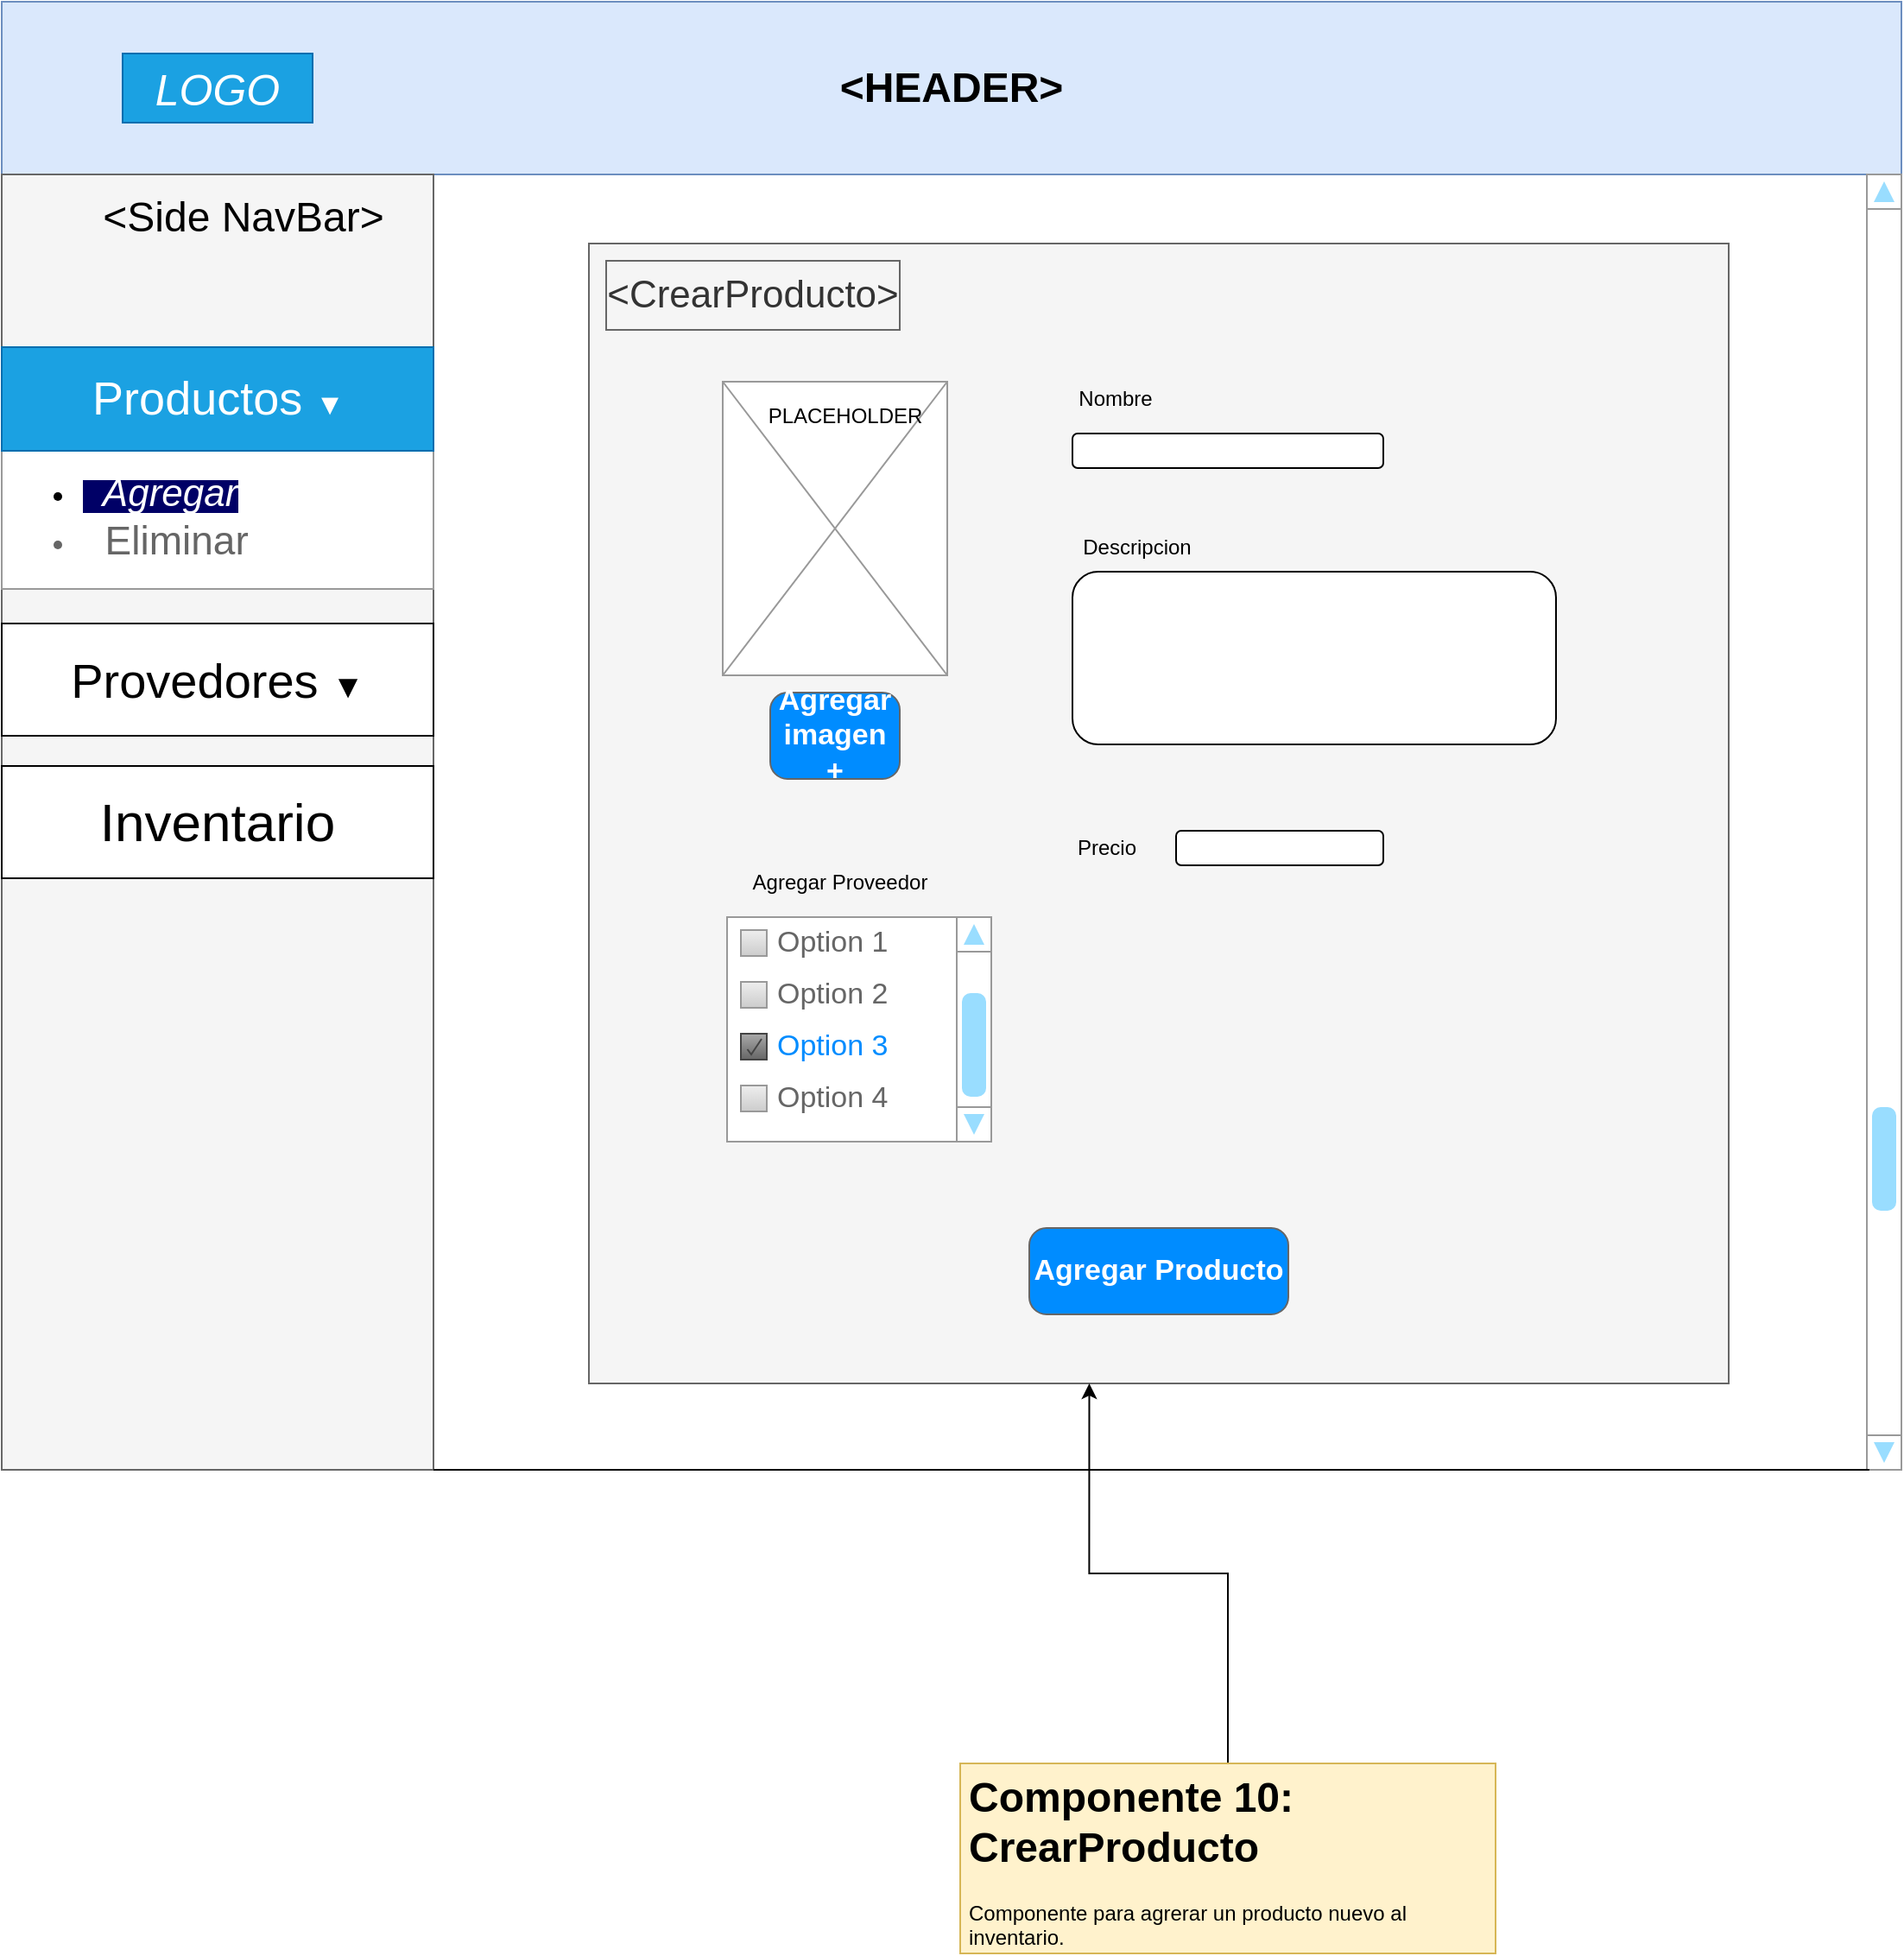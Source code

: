 <mxfile version="13.8.1" type="github">
  <diagram id="GH6W7SEznlXIR2MrJyil" name="Page-1">
    <mxGraphModel dx="1447" dy="863" grid="1" gridSize="10" guides="1" tooltips="1" connect="1" arrows="1" fold="1" page="1" pageScale="1" pageWidth="1100" pageHeight="850" math="0" shadow="0">
      <root>
        <mxCell id="0" />
        <mxCell id="1" parent="0" />
        <mxCell id="cnqzPTQE9FA1bivrmR1H-2" value="&lt;h1&gt;&amp;lt;HEADER&amp;gt;&lt;br&gt;&lt;/h1&gt;" style="rounded=0;whiteSpace=wrap;html=1;fillColor=#dae8fc;strokeColor=#6c8ebf;" parent="1" vertex="1">
          <mxGeometry width="1100" height="100" as="geometry" />
        </mxCell>
        <mxCell id="cnqzPTQE9FA1bivrmR1H-3" value="" style="rounded=0;whiteSpace=wrap;html=1;fillColor=#f5f5f5;strokeColor=#666666;fontColor=#333333;" parent="1" vertex="1">
          <mxGeometry y="100" width="250" height="750" as="geometry" />
        </mxCell>
        <mxCell id="cnqzPTQE9FA1bivrmR1H-4" value="&lt;font style=&quot;font-size: 24px&quot;&gt;&amp;lt;Side NavBar&amp;gt;&lt;/font&gt;" style="text;html=1;strokeColor=none;fillColor=none;align=center;verticalAlign=middle;whiteSpace=wrap;rounded=0;" parent="1" vertex="1">
          <mxGeometry x="50" y="110" width="180" height="30" as="geometry" />
        </mxCell>
        <mxCell id="cnqzPTQE9FA1bivrmR1H-5" value="&lt;i&gt;&lt;font style=&quot;font-size: 25px&quot;&gt;LOGO&lt;/font&gt;&lt;/i&gt;" style="text;html=1;strokeColor=#006EAF;fillColor=#1ba1e2;align=center;verticalAlign=middle;whiteSpace=wrap;rounded=0;fontColor=#ffffff;" parent="1" vertex="1">
          <mxGeometry x="70" y="30" width="110" height="40" as="geometry" />
        </mxCell>
        <mxCell id="cnqzPTQE9FA1bivrmR1H-6" value="" style="strokeWidth=1;shadow=0;dashed=0;align=center;html=1;shape=mxgraph.mockup.forms.rrect;rSize=0;strokeColor=#999999;fillColor=#ffffff;" parent="1" vertex="1">
          <mxGeometry y="200" width="250" height="140" as="geometry" />
        </mxCell>
        <mxCell id="cnqzPTQE9FA1bivrmR1H-7" value="&lt;font style=&quot;font-size: 27px&quot;&gt;Productos &lt;/font&gt;▼" style="strokeWidth=1;shadow=0;dashed=0;align=center;html=1;shape=mxgraph.mockup.forms.rrect;rSize=0;strokeColor=#006EAF;fontSize=17;fillColor=#1ba1e2;resizeWidth=1;fontColor=#ffffff;" parent="cnqzPTQE9FA1bivrmR1H-6" vertex="1">
          <mxGeometry width="250" height="60" relative="1" as="geometry">
            <mxPoint as="offset" />
          </mxGeometry>
        </mxCell>
        <mxCell id="cnqzPTQE9FA1bivrmR1H-8" value="&lt;ul&gt;&lt;li&gt;&lt;span style=&quot;background-color: rgb(0 , 0 , 102)&quot;&gt;&lt;font color=&quot;#FFFFFF&quot;&gt;&lt;i&gt;&lt;font style=&quot;font-size: 22px&quot;&gt;&amp;nbsp; Agregar&lt;br&gt;&lt;/font&gt;&lt;/i&gt;&lt;/font&gt;&lt;/span&gt;&lt;/li&gt;&lt;/ul&gt;" style="strokeWidth=1;shadow=0;dashed=0;align=center;html=1;shape=mxgraph.mockup.forms.anchor;fontSize=17;align=left;spacingLeft=5;resizeWidth=1;strokeColor=#6c8ebf;fillColor=#dae8fc;" parent="cnqzPTQE9FA1bivrmR1H-6" vertex="1">
          <mxGeometry y="70.531" width="250" height="29.474" as="geometry" />
        </mxCell>
        <mxCell id="cnqzPTQE9FA1bivrmR1H-9" value="&lt;ul&gt;&lt;li&gt;&lt;font style=&quot;font-size: 23px&quot;&gt;&amp;nbsp; Eliminar&lt;/font&gt;&lt;/li&gt;&lt;/ul&gt;" style="strokeWidth=1;shadow=0;dashed=0;align=center;html=1;shape=mxgraph.mockup.forms.anchor;fontSize=17;fontColor=#666666;align=left;spacingLeft=5;resizeWidth=1;" parent="cnqzPTQE9FA1bivrmR1H-6" vertex="1">
          <mxGeometry y="100.005" width="250" height="24.706" as="geometry" />
        </mxCell>
        <mxCell id="cnqzPTQE9FA1bivrmR1H-23" value="" style="verticalLabelPosition=bottom;shadow=0;dashed=0;align=center;html=1;verticalAlign=top;strokeWidth=1;shape=mxgraph.mockup.navigation.scrollBar;strokeColor=#999999;barPos=20;fillColor2=#99ddff;strokeColor2=none;direction=north;" parent="1" vertex="1">
          <mxGeometry x="1080" y="100" width="20" height="750" as="geometry" />
        </mxCell>
        <mxCell id="cnqzPTQE9FA1bivrmR1H-24" value="&lt;font style=&quot;font-size: 28px&quot;&gt;Provedores &lt;/font&gt;&lt;font style=&quot;font-size: 19px&quot;&gt;▼&lt;/font&gt;" style="rounded=0;whiteSpace=wrap;html=1;" parent="1" vertex="1">
          <mxGeometry y="360" width="250" height="65" as="geometry" />
        </mxCell>
        <mxCell id="cnqzPTQE9FA1bivrmR1H-25" value="&lt;font style=&quot;font-size: 31px&quot;&gt;Inventario&lt;/font&gt;" style="rounded=0;whiteSpace=wrap;html=1;" parent="1" vertex="1">
          <mxGeometry y="442.5" width="250" height="65" as="geometry" />
        </mxCell>
        <mxCell id="cnqzPTQE9FA1bivrmR1H-32" value="" style="endArrow=none;html=1;exitX=1;exitY=1;exitDx=0;exitDy=0;entryX=0;entryY=0.07;entryDx=0;entryDy=0;entryPerimeter=0;" parent="1" source="cnqzPTQE9FA1bivrmR1H-3" target="cnqzPTQE9FA1bivrmR1H-23" edge="1">
          <mxGeometry width="50" height="50" relative="1" as="geometry">
            <mxPoint x="280" y="870" as="sourcePoint" />
            <mxPoint x="330" y="820" as="targetPoint" />
          </mxGeometry>
        </mxCell>
        <mxCell id="cnqzPTQE9FA1bivrmR1H-35" value="" style="whiteSpace=wrap;html=1;aspect=fixed;fillColor=#f5f5f5;strokeColor=#666666;fontColor=#333333;" parent="1" vertex="1">
          <mxGeometry x="340" y="140" width="660" height="660" as="geometry" />
        </mxCell>
        <mxCell id="cnqzPTQE9FA1bivrmR1H-38" value="" style="verticalLabelPosition=bottom;shadow=0;dashed=0;align=center;html=1;verticalAlign=top;strokeWidth=1;shape=mxgraph.mockup.graphics.simpleIcon;strokeColor=#999999;fillColor=#FFFFFF;" parent="1" vertex="1">
          <mxGeometry x="417.5" y="220" width="130" height="170" as="geometry" />
        </mxCell>
        <mxCell id="cnqzPTQE9FA1bivrmR1H-39" value="&lt;font style=&quot;font-size: 22px&quot;&gt;&amp;lt;CrearProducto&amp;gt;&lt;/font&gt;" style="text;html=1;align=center;verticalAlign=middle;whiteSpace=wrap;rounded=0;fillColor=#f5f5f5;strokeColor=#666666;fontColor=#333333;" parent="1" vertex="1">
          <mxGeometry x="350" y="150" width="170" height="40" as="geometry" />
        </mxCell>
        <mxCell id="cnqzPTQE9FA1bivrmR1H-40" value="&lt;div&gt;Agregar imagen &lt;br&gt;&lt;/div&gt;&lt;div&gt;+&lt;br&gt;&lt;/div&gt;" style="strokeWidth=1;shadow=0;dashed=0;align=center;html=1;shape=mxgraph.mockup.buttons.button;strokeColor=#666666;fontColor=#ffffff;mainText=;buttonStyle=round;fontSize=17;fontStyle=1;fillColor=#008cff;whiteSpace=wrap;" parent="1" vertex="1">
          <mxGeometry x="445" y="400" width="75" height="50" as="geometry" />
        </mxCell>
        <mxCell id="cnqzPTQE9FA1bivrmR1H-41" value="Nombre" style="text;html=1;strokeColor=none;fillColor=none;align=center;verticalAlign=middle;whiteSpace=wrap;rounded=0;" parent="1" vertex="1">
          <mxGeometry x="610" y="220" width="70" height="20" as="geometry" />
        </mxCell>
        <mxCell id="cnqzPTQE9FA1bivrmR1H-43" value="&lt;div&gt;Descripcion&lt;/div&gt;&lt;div&gt;&lt;br&gt;&lt;/div&gt;" style="text;html=1;strokeColor=none;fillColor=none;align=center;verticalAlign=middle;whiteSpace=wrap;rounded=0;" parent="1" vertex="1">
          <mxGeometry x="610" y="305" width="95" height="35" as="geometry" />
        </mxCell>
        <mxCell id="cnqzPTQE9FA1bivrmR1H-45" value="" style="rounded=1;whiteSpace=wrap;html=1;fillColor=#FFFFFF;" parent="1" vertex="1">
          <mxGeometry x="620" y="250" width="180" height="20" as="geometry" />
        </mxCell>
        <mxCell id="cnqzPTQE9FA1bivrmR1H-46" value="" style="rounded=1;whiteSpace=wrap;html=1;fillColor=#FFFFFF;" parent="1" vertex="1">
          <mxGeometry x="620" y="330" width="280" height="100" as="geometry" />
        </mxCell>
        <mxCell id="cnqzPTQE9FA1bivrmR1H-47" value="Precio" style="text;html=1;strokeColor=none;fillColor=none;align=center;verticalAlign=middle;whiteSpace=wrap;rounded=0;" parent="1" vertex="1">
          <mxGeometry x="620" y="480" width="40" height="20" as="geometry" />
        </mxCell>
        <mxCell id="cnqzPTQE9FA1bivrmR1H-48" value="" style="rounded=1;whiteSpace=wrap;html=1;fillColor=#FFFFFF;" parent="1" vertex="1">
          <mxGeometry x="680" y="480" width="120" height="20" as="geometry" />
        </mxCell>
        <mxCell id="cnqzPTQE9FA1bivrmR1H-50" value="PLACEHOLDER" style="text;html=1;strokeColor=none;fillColor=none;align=center;verticalAlign=middle;whiteSpace=wrap;rounded=0;" parent="1" vertex="1">
          <mxGeometry x="457" y="230" width="63" height="20" as="geometry" />
        </mxCell>
        <mxCell id="cnqzPTQE9FA1bivrmR1H-51" value="Agregar Producto" style="strokeWidth=1;shadow=0;dashed=0;align=center;html=1;shape=mxgraph.mockup.buttons.button;strokeColor=#666666;fontColor=#ffffff;mainText=;buttonStyle=round;fontSize=17;fontStyle=1;fillColor=#008cff;whiteSpace=wrap;" parent="1" vertex="1">
          <mxGeometry x="595" y="710" width="150" height="50" as="geometry" />
        </mxCell>
        <mxCell id="cnqzPTQE9FA1bivrmR1H-53" value="Agregar Proveedor" style="text;html=1;strokeColor=none;fillColor=none;align=center;verticalAlign=middle;whiteSpace=wrap;rounded=0;" parent="1" vertex="1">
          <mxGeometry x="417.5" y="500" width="135" height="20" as="geometry" />
        </mxCell>
        <mxCell id="cnqzPTQE9FA1bivrmR1H-54" value="" style="strokeWidth=1;shadow=0;dashed=0;align=center;html=1;shape=mxgraph.mockup.forms.rrect;rSize=0;strokeColor=#999999;fillColor=#ffffff;recursiveResize=0;" parent="1" vertex="1">
          <mxGeometry x="420" y="530" width="153" height="130" as="geometry" />
        </mxCell>
        <mxCell id="cnqzPTQE9FA1bivrmR1H-55" value="Option 1" style="strokeWidth=1;shadow=0;dashed=0;align=center;html=1;shape=mxgraph.mockup.forms.rrect;rSize=0;fillColor=#eeeeee;strokeColor=#999999;gradientColor=#cccccc;align=left;spacingLeft=4;fontSize=17;fontColor=#666666;labelPosition=right;" parent="cnqzPTQE9FA1bivrmR1H-54" vertex="1">
          <mxGeometry x="8" y="7.5" width="15" height="15" as="geometry" />
        </mxCell>
        <mxCell id="cnqzPTQE9FA1bivrmR1H-56" value="Option 2" style="strokeWidth=1;shadow=0;dashed=0;align=center;html=1;shape=mxgraph.mockup.forms.rrect;rSize=0;fillColor=#eeeeee;strokeColor=#999999;gradientColor=#cccccc;align=left;spacingLeft=4;fontSize=17;fontColor=#666666;labelPosition=right;" parent="cnqzPTQE9FA1bivrmR1H-54" vertex="1">
          <mxGeometry x="8" y="37.5" width="15" height="15" as="geometry" />
        </mxCell>
        <mxCell id="cnqzPTQE9FA1bivrmR1H-57" value="Option 3" style="strokeWidth=1;shadow=0;dashed=0;align=center;html=1;shape=mxgraph.mockup.forms.checkbox;rSize=0;resizable=0;fillColor=#aaaaaa;strokeColor=#444444;gradientColor=#666666;align=left;spacingLeft=4;fontSize=17;fontColor=#008cff;labelPosition=right;" parent="cnqzPTQE9FA1bivrmR1H-54" vertex="1">
          <mxGeometry x="8" y="67.5" width="15" height="15" as="geometry" />
        </mxCell>
        <mxCell id="cnqzPTQE9FA1bivrmR1H-58" value="Option 4" style="strokeWidth=1;shadow=0;dashed=0;align=center;html=1;shape=mxgraph.mockup.forms.rrect;rSize=0;fillColor=#eeeeee;strokeColor=#999999;gradientColor=#cccccc;align=left;spacingLeft=4;fontSize=17;fontColor=#666666;labelPosition=right;" parent="cnqzPTQE9FA1bivrmR1H-54" vertex="1">
          <mxGeometry x="8" y="97.5" width="15" height="15" as="geometry" />
        </mxCell>
        <mxCell id="cnqzPTQE9FA1bivrmR1H-59" value="" style="verticalLabelPosition=bottom;shadow=0;dashed=0;align=center;html=1;verticalAlign=top;strokeWidth=1;shape=mxgraph.mockup.navigation.scrollBar;strokeColor=#999999;barPos=20;fillColor2=#99ddff;strokeColor2=none;direction=north;fillColor=#FFFFFF;" parent="cnqzPTQE9FA1bivrmR1H-54" vertex="1">
          <mxGeometry x="133" width="20" height="130" as="geometry" />
        </mxCell>
        <mxCell id="M8kgBegOaD-96C8BDJ6E-3" style="edgeStyle=orthogonalEdgeStyle;rounded=0;orthogonalLoop=1;jettySize=auto;html=1;entryX=0.439;entryY=1;entryDx=0;entryDy=0;entryPerimeter=0;" edge="1" parent="1" source="M8kgBegOaD-96C8BDJ6E-2" target="cnqzPTQE9FA1bivrmR1H-35">
          <mxGeometry relative="1" as="geometry" />
        </mxCell>
        <mxCell id="M8kgBegOaD-96C8BDJ6E-2" value="&lt;h1&gt;Componente 10: CrearProducto&lt;br&gt;&lt;/h1&gt;&lt;p&gt;Componente para agrerar un producto nuevo al inventario.&lt;br&gt;&lt;/p&gt;" style="text;html=1;strokeColor=#d6b656;fillColor=#fff2cc;spacing=5;spacingTop=-20;whiteSpace=wrap;overflow=hidden;rounded=0;" vertex="1" parent="1">
          <mxGeometry x="555" y="1020" width="310" height="110" as="geometry" />
        </mxCell>
      </root>
    </mxGraphModel>
  </diagram>
</mxfile>
